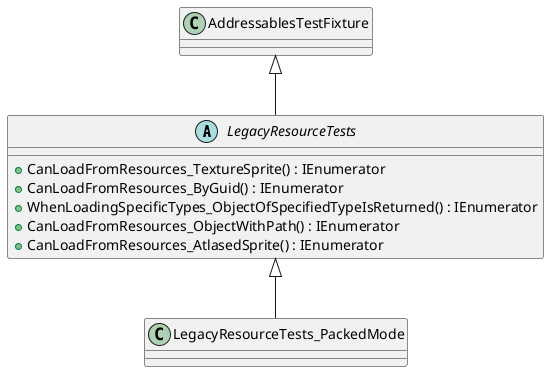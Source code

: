 @startuml
abstract class LegacyResourceTests {
    + CanLoadFromResources_TextureSprite() : IEnumerator
    + CanLoadFromResources_ByGuid() : IEnumerator
    + WhenLoadingSpecificTypes_ObjectOfSpecifiedTypeIsReturned() : IEnumerator
    + CanLoadFromResources_ObjectWithPath() : IEnumerator
    + CanLoadFromResources_AtlasedSprite() : IEnumerator
}
class LegacyResourceTests_PackedMode {
}
AddressablesTestFixture <|-- LegacyResourceTests
LegacyResourceTests <|-- LegacyResourceTests_PackedMode
@enduml
